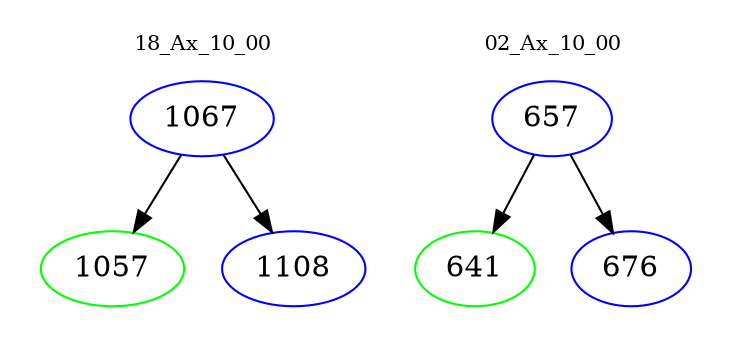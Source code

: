 digraph{
subgraph cluster_0 {
color = white
label = "18_Ax_10_00";
fontsize=10;
T0_1067 [label="1067", color="blue"]
T0_1067 -> T0_1057 [color="black"]
T0_1057 [label="1057", color="green"]
T0_1067 -> T0_1108 [color="black"]
T0_1108 [label="1108", color="blue"]
}
subgraph cluster_1 {
color = white
label = "02_Ax_10_00";
fontsize=10;
T1_657 [label="657", color="blue"]
T1_657 -> T1_641 [color="black"]
T1_641 [label="641", color="green"]
T1_657 -> T1_676 [color="black"]
T1_676 [label="676", color="blue"]
}
}
